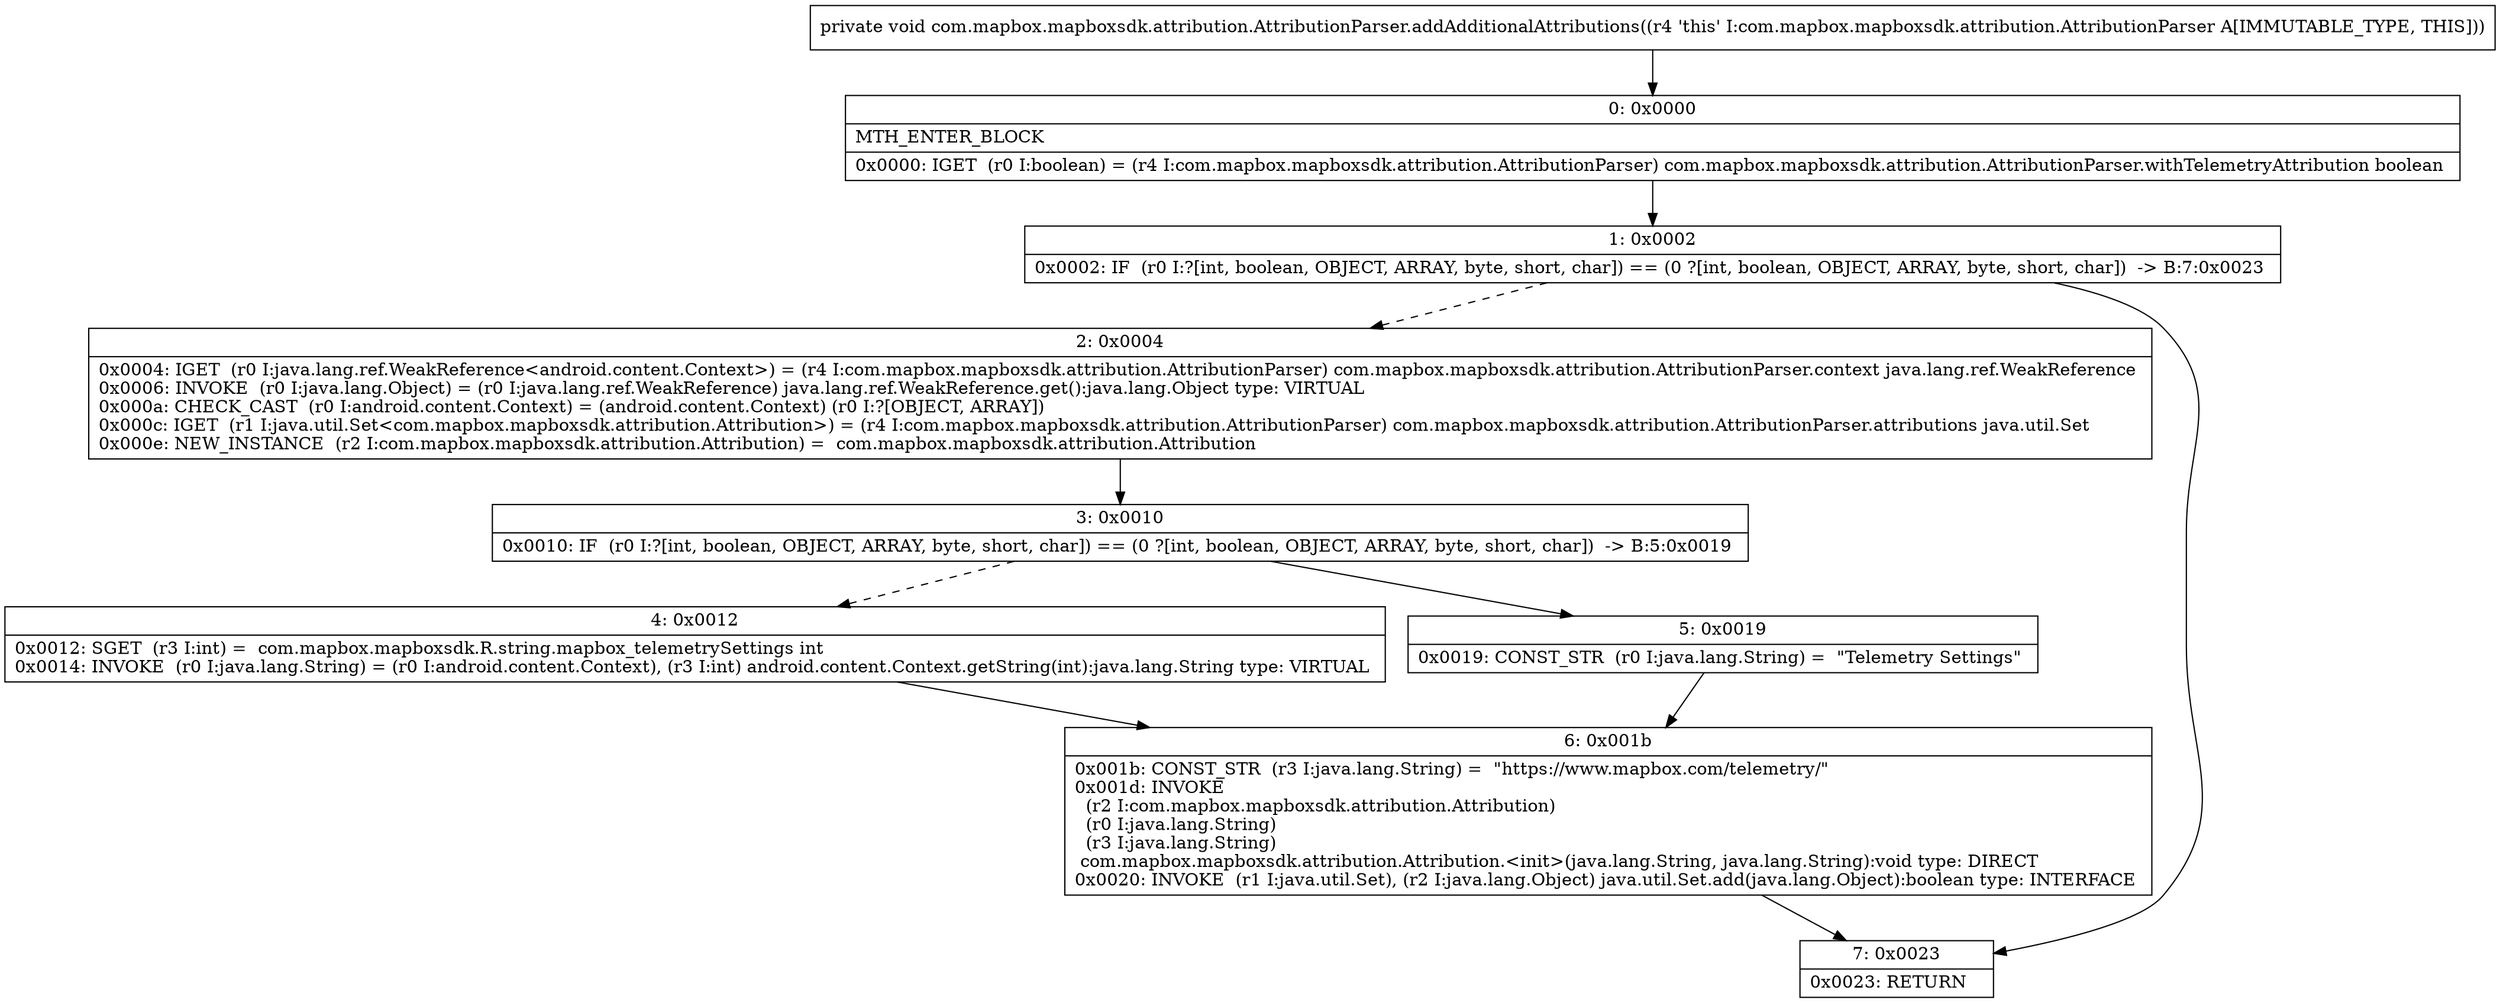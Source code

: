 digraph "CFG forcom.mapbox.mapboxsdk.attribution.AttributionParser.addAdditionalAttributions()V" {
Node_0 [shape=record,label="{0\:\ 0x0000|MTH_ENTER_BLOCK\l|0x0000: IGET  (r0 I:boolean) = (r4 I:com.mapbox.mapboxsdk.attribution.AttributionParser) com.mapbox.mapboxsdk.attribution.AttributionParser.withTelemetryAttribution boolean \l}"];
Node_1 [shape=record,label="{1\:\ 0x0002|0x0002: IF  (r0 I:?[int, boolean, OBJECT, ARRAY, byte, short, char]) == (0 ?[int, boolean, OBJECT, ARRAY, byte, short, char])  \-\> B:7:0x0023 \l}"];
Node_2 [shape=record,label="{2\:\ 0x0004|0x0004: IGET  (r0 I:java.lang.ref.WeakReference\<android.content.Context\>) = (r4 I:com.mapbox.mapboxsdk.attribution.AttributionParser) com.mapbox.mapboxsdk.attribution.AttributionParser.context java.lang.ref.WeakReference \l0x0006: INVOKE  (r0 I:java.lang.Object) = (r0 I:java.lang.ref.WeakReference) java.lang.ref.WeakReference.get():java.lang.Object type: VIRTUAL \l0x000a: CHECK_CAST  (r0 I:android.content.Context) = (android.content.Context) (r0 I:?[OBJECT, ARRAY]) \l0x000c: IGET  (r1 I:java.util.Set\<com.mapbox.mapboxsdk.attribution.Attribution\>) = (r4 I:com.mapbox.mapboxsdk.attribution.AttributionParser) com.mapbox.mapboxsdk.attribution.AttributionParser.attributions java.util.Set \l0x000e: NEW_INSTANCE  (r2 I:com.mapbox.mapboxsdk.attribution.Attribution) =  com.mapbox.mapboxsdk.attribution.Attribution \l}"];
Node_3 [shape=record,label="{3\:\ 0x0010|0x0010: IF  (r0 I:?[int, boolean, OBJECT, ARRAY, byte, short, char]) == (0 ?[int, boolean, OBJECT, ARRAY, byte, short, char])  \-\> B:5:0x0019 \l}"];
Node_4 [shape=record,label="{4\:\ 0x0012|0x0012: SGET  (r3 I:int) =  com.mapbox.mapboxsdk.R.string.mapbox_telemetrySettings int \l0x0014: INVOKE  (r0 I:java.lang.String) = (r0 I:android.content.Context), (r3 I:int) android.content.Context.getString(int):java.lang.String type: VIRTUAL \l}"];
Node_5 [shape=record,label="{5\:\ 0x0019|0x0019: CONST_STR  (r0 I:java.lang.String) =  \"Telemetry Settings\" \l}"];
Node_6 [shape=record,label="{6\:\ 0x001b|0x001b: CONST_STR  (r3 I:java.lang.String) =  \"https:\/\/www.mapbox.com\/telemetry\/\" \l0x001d: INVOKE  \l  (r2 I:com.mapbox.mapboxsdk.attribution.Attribution)\l  (r0 I:java.lang.String)\l  (r3 I:java.lang.String)\l com.mapbox.mapboxsdk.attribution.Attribution.\<init\>(java.lang.String, java.lang.String):void type: DIRECT \l0x0020: INVOKE  (r1 I:java.util.Set), (r2 I:java.lang.Object) java.util.Set.add(java.lang.Object):boolean type: INTERFACE \l}"];
Node_7 [shape=record,label="{7\:\ 0x0023|0x0023: RETURN   \l}"];
MethodNode[shape=record,label="{private void com.mapbox.mapboxsdk.attribution.AttributionParser.addAdditionalAttributions((r4 'this' I:com.mapbox.mapboxsdk.attribution.AttributionParser A[IMMUTABLE_TYPE, THIS])) }"];
MethodNode -> Node_0;
Node_0 -> Node_1;
Node_1 -> Node_2[style=dashed];
Node_1 -> Node_7;
Node_2 -> Node_3;
Node_3 -> Node_4[style=dashed];
Node_3 -> Node_5;
Node_4 -> Node_6;
Node_5 -> Node_6;
Node_6 -> Node_7;
}

